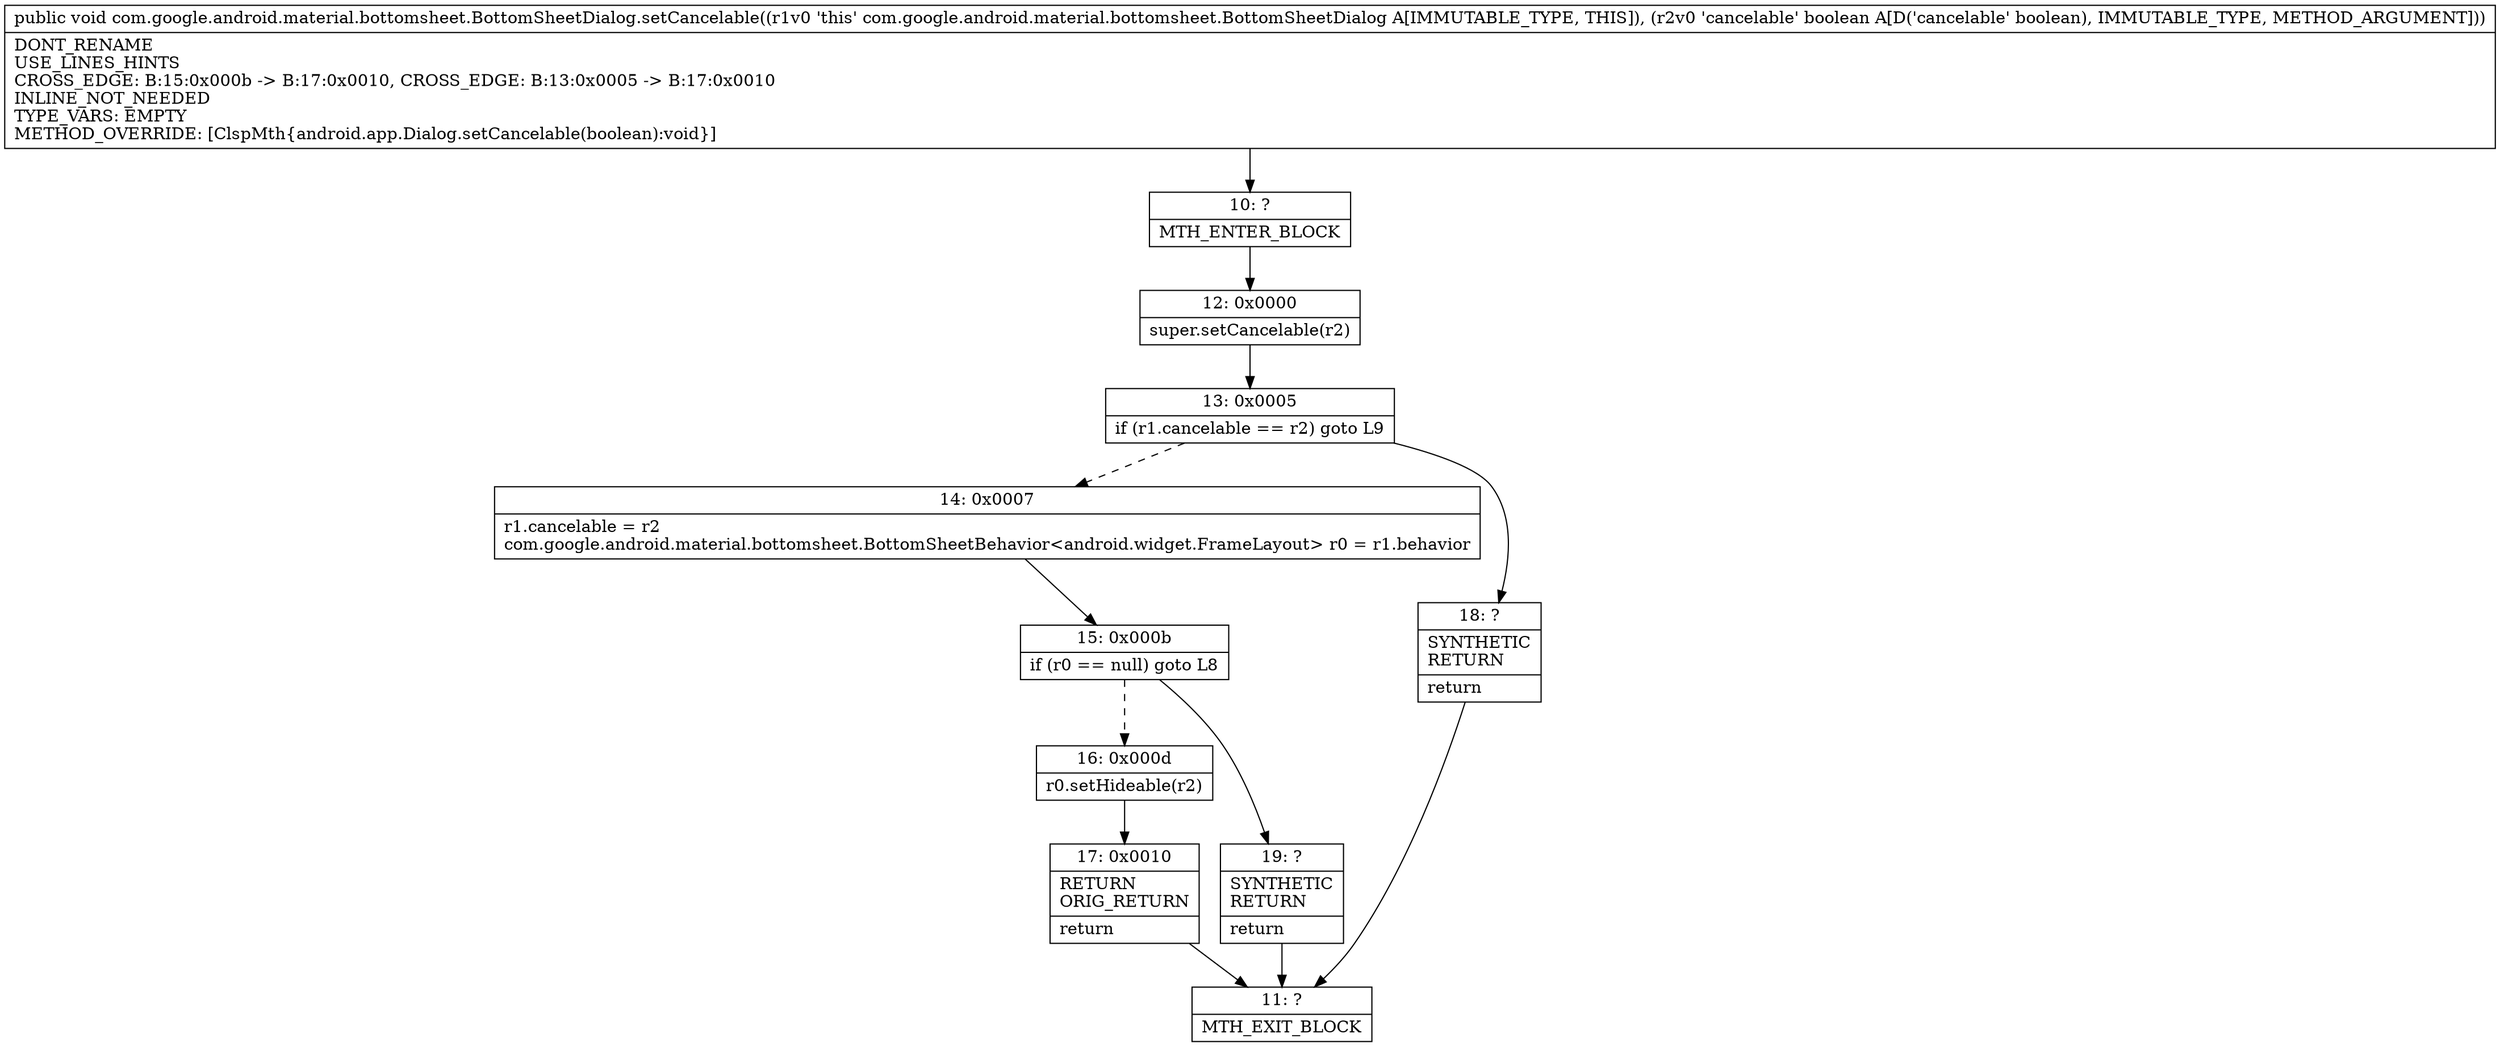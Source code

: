 digraph "CFG forcom.google.android.material.bottomsheet.BottomSheetDialog.setCancelable(Z)V" {
Node_10 [shape=record,label="{10\:\ ?|MTH_ENTER_BLOCK\l}"];
Node_12 [shape=record,label="{12\:\ 0x0000|super.setCancelable(r2)\l}"];
Node_13 [shape=record,label="{13\:\ 0x0005|if (r1.cancelable == r2) goto L9\l}"];
Node_14 [shape=record,label="{14\:\ 0x0007|r1.cancelable = r2\lcom.google.android.material.bottomsheet.BottomSheetBehavior\<android.widget.FrameLayout\> r0 = r1.behavior\l}"];
Node_15 [shape=record,label="{15\:\ 0x000b|if (r0 == null) goto L8\l}"];
Node_16 [shape=record,label="{16\:\ 0x000d|r0.setHideable(r2)\l}"];
Node_17 [shape=record,label="{17\:\ 0x0010|RETURN\lORIG_RETURN\l|return\l}"];
Node_11 [shape=record,label="{11\:\ ?|MTH_EXIT_BLOCK\l}"];
Node_19 [shape=record,label="{19\:\ ?|SYNTHETIC\lRETURN\l|return\l}"];
Node_18 [shape=record,label="{18\:\ ?|SYNTHETIC\lRETURN\l|return\l}"];
MethodNode[shape=record,label="{public void com.google.android.material.bottomsheet.BottomSheetDialog.setCancelable((r1v0 'this' com.google.android.material.bottomsheet.BottomSheetDialog A[IMMUTABLE_TYPE, THIS]), (r2v0 'cancelable' boolean A[D('cancelable' boolean), IMMUTABLE_TYPE, METHOD_ARGUMENT]))  | DONT_RENAME\lUSE_LINES_HINTS\lCROSS_EDGE: B:15:0x000b \-\> B:17:0x0010, CROSS_EDGE: B:13:0x0005 \-\> B:17:0x0010\lINLINE_NOT_NEEDED\lTYPE_VARS: EMPTY\lMETHOD_OVERRIDE: [ClspMth\{android.app.Dialog.setCancelable(boolean):void\}]\l}"];
MethodNode -> Node_10;Node_10 -> Node_12;
Node_12 -> Node_13;
Node_13 -> Node_14[style=dashed];
Node_13 -> Node_18;
Node_14 -> Node_15;
Node_15 -> Node_16[style=dashed];
Node_15 -> Node_19;
Node_16 -> Node_17;
Node_17 -> Node_11;
Node_19 -> Node_11;
Node_18 -> Node_11;
}

